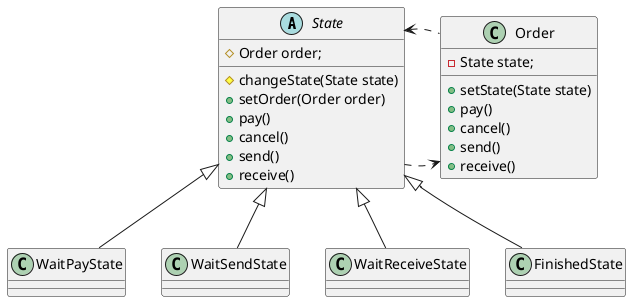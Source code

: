 @startuml
'https://plantuml.com/class-diagram

State -right..> Order
Order -left..> State

abstract class State {
# Order order;
# changeState(State state)
+ setOrder(Order order)
+ pay()
+ cancel()
+ send()
+ receive()
}

class Order {
- State state;
+ setState(State state)
+ pay()
+ cancel()
+ send()
+ receive()
}
class WaitPayState extends State {
}
class WaitSendState extends State {
}
class WaitReceiveState extends State {
}
class FinishedState extends State {
}

@enduml